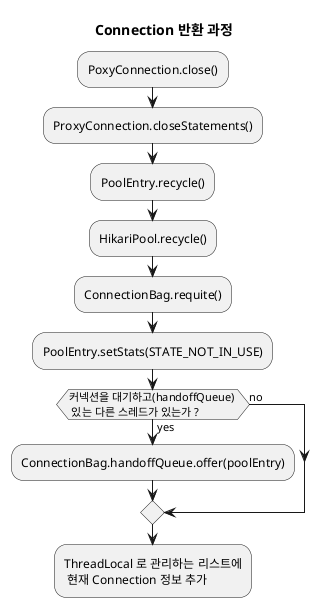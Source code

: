 @startuml

title Connection 반환 과정

:PoxyConnection.close();
:ProxyConnection.closeStatements();
:PoolEntry.recycle();
:HikariPool.recycle();
:ConnectionBag.requite();
:PoolEntry.setStats(STATE_NOT_IN_USE);
if(커넥션을 대기하고(handoffQueue) \n 있는 다른 스레드가 있는가 ?) then (yes)
	:ConnectionBag.handoffQueue.offer(poolEntry);
else (no)
endif
:ThreadLocal 로 관리하는 리스트에\n 현재 Connection 정보 추가;

@enduml